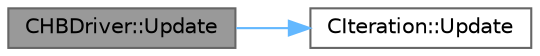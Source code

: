 digraph "CHBDriver::Update"
{
 // LATEX_PDF_SIZE
  bgcolor="transparent";
  edge [fontname=Helvetica,fontsize=10,labelfontname=Helvetica,labelfontsize=10];
  node [fontname=Helvetica,fontsize=10,shape=box,height=0.2,width=0.4];
  rankdir="LR";
  Node1 [id="Node000001",label="CHBDriver::Update",height=0.2,width=0.4,color="gray40", fillcolor="grey60", style="filled", fontcolor="black",tooltip="Update the solution for the Harmonic Balance."];
  Node1 -> Node2 [id="edge1_Node000001_Node000002",color="steelblue1",style="solid",tooltip=" "];
  Node2 [id="Node000002",label="CIteration::Update",height=0.2,width=0.4,color="grey40", fillcolor="white", style="filled",URL="$classCIteration.html#a260de149dc3e6e94868fc5153f19d747",tooltip="A virtual member."];
}
